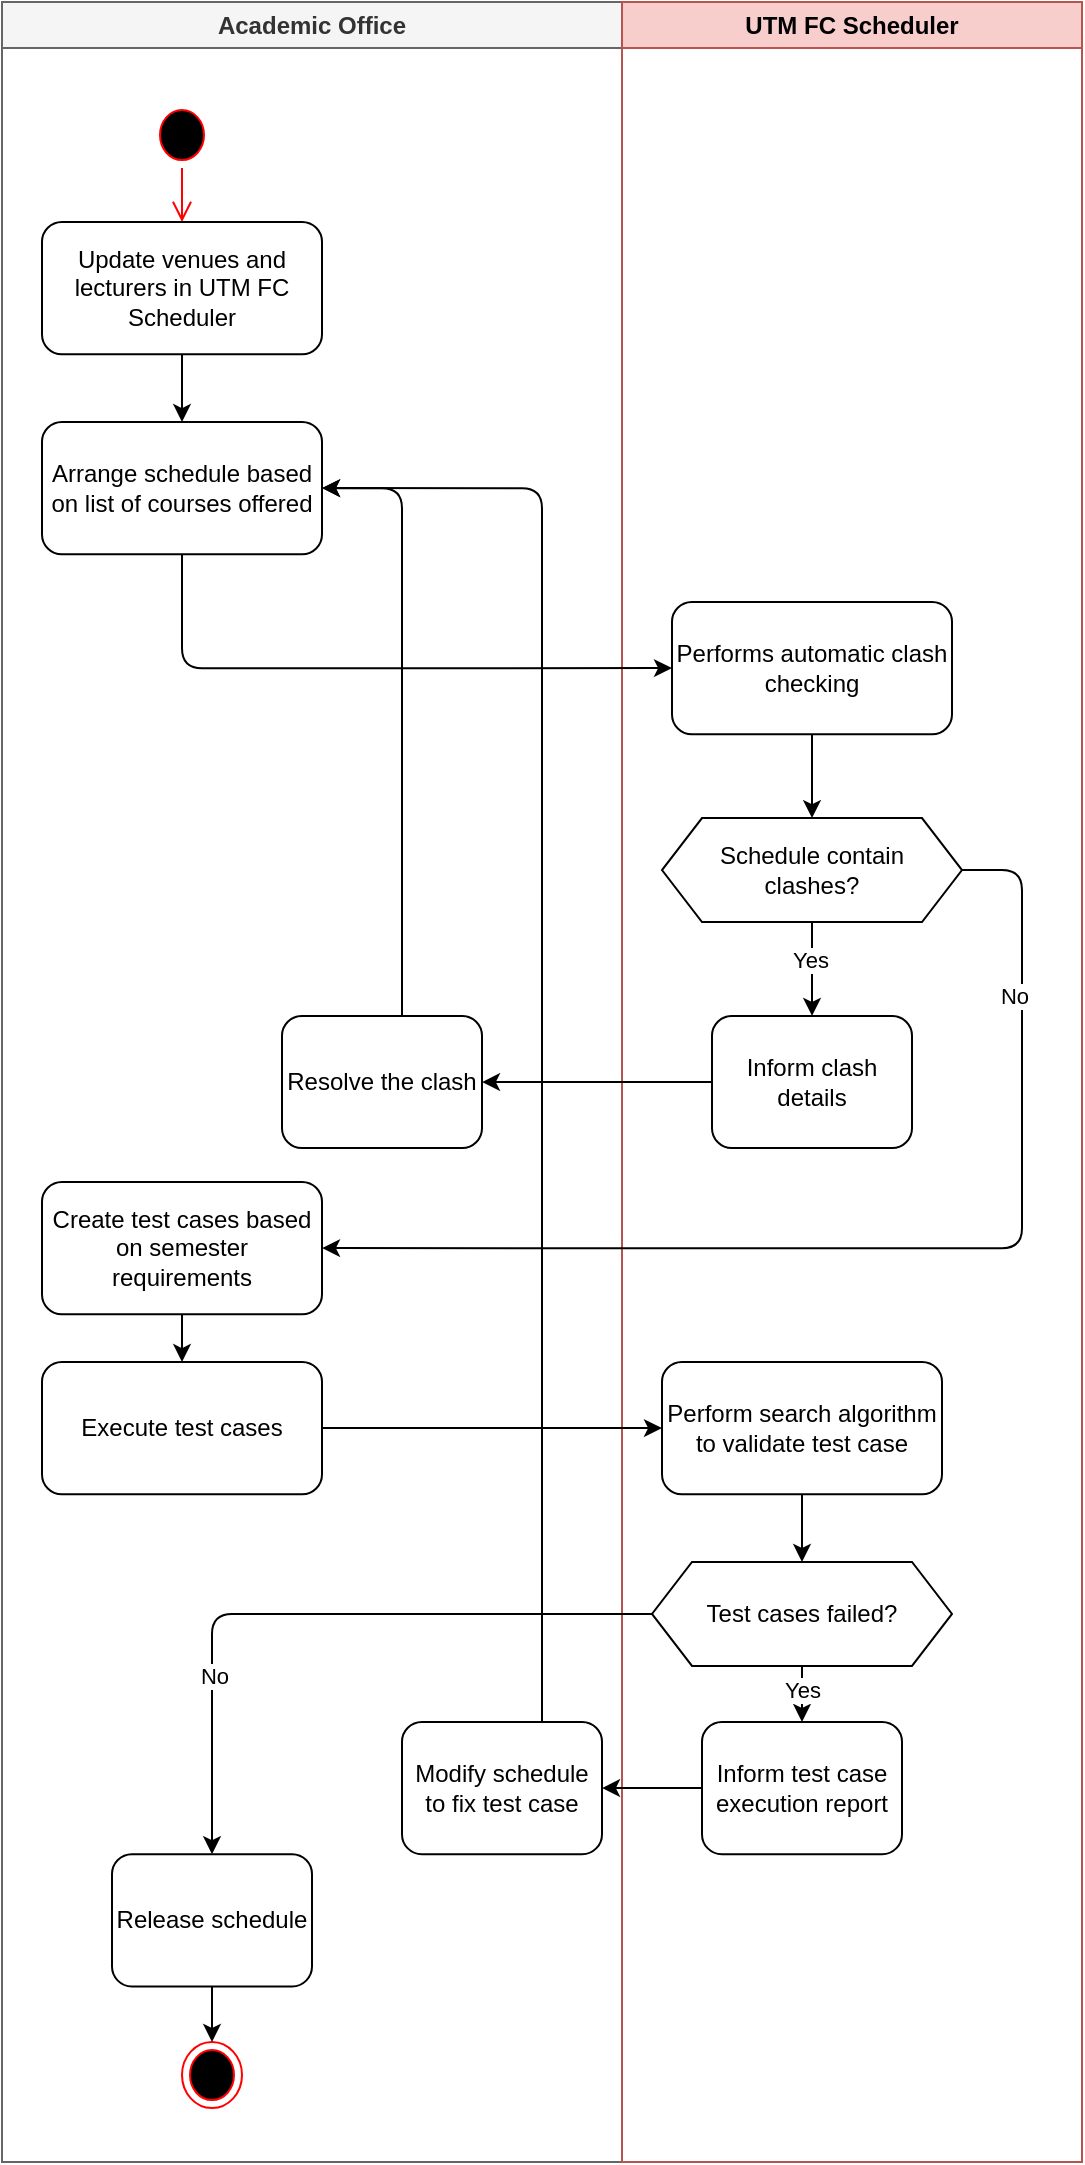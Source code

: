<mxfile>
    <diagram id="wJlEmVJIDZT2ogUQ0o0N" name="Page-1">
        <mxGraphModel dx="1823" dy="736" grid="1" gridSize="10" guides="1" tooltips="1" connect="1" arrows="1" fold="1" page="1" pageScale="1" pageWidth="850" pageHeight="1100" math="0" shadow="0">
            <root>
                <mxCell id="0"/>
                <mxCell id="1" parent="0"/>
                <mxCell id="121" value="" style="group" vertex="1" connectable="0" parent="1">
                    <mxGeometry x="-120" y="50" width="540" height="1080" as="geometry"/>
                </mxCell>
                <mxCell id="5" value="Academic Office" style="swimlane;whiteSpace=wrap;html=1;fillColor=#f5f5f5;fontColor=#333333;strokeColor=#666666;" parent="121" vertex="1">
                    <mxGeometry width="310" height="1080" as="geometry"/>
                </mxCell>
                <mxCell id="6" value="" style="ellipse;html=1;shape=startState;fillColor=#000000;strokeColor=#ff0000;" parent="5" vertex="1">
                    <mxGeometry x="75" y="50.003" width="30" height="33.056" as="geometry"/>
                </mxCell>
                <mxCell id="7" value="" style="edgeStyle=orthogonalEdgeStyle;html=1;verticalAlign=bottom;endArrow=open;endSize=8;strokeColor=#ff0000;" parent="5" source="6" edge="1">
                    <mxGeometry relative="1" as="geometry">
                        <mxPoint x="90" y="110" as="targetPoint"/>
                    </mxGeometry>
                </mxCell>
                <mxCell id="8" value="" style="ellipse;html=1;shape=endState;fillColor=#000000;strokeColor=#ff0000;" parent="5" vertex="1">
                    <mxGeometry x="90" y="1019.997" width="30" height="33.056" as="geometry"/>
                </mxCell>
                <mxCell id="58" style="edgeStyle=none;html=1;entryX=0.5;entryY=0;entryDx=0;entryDy=0;" parent="5" source="20" target="57" edge="1">
                    <mxGeometry relative="1" as="geometry"/>
                </mxCell>
                <mxCell id="20" value="Update venues and lecturers in UTM FC Scheduler" style="rounded=1;whiteSpace=wrap;html=1;" parent="5" vertex="1">
                    <mxGeometry x="20" y="110.004" width="140" height="66.111" as="geometry"/>
                </mxCell>
                <mxCell id="57" value="Arrange schedule based on list of courses offered" style="rounded=1;whiteSpace=wrap;html=1;" parent="5" vertex="1">
                    <mxGeometry x="20" y="210.004" width="140" height="66.111" as="geometry"/>
                </mxCell>
                <mxCell id="97" style="edgeStyle=orthogonalEdgeStyle;html=1;entryX=1;entryY=0.5;entryDx=0;entryDy=0;" parent="5" source="90" target="57" edge="1">
                    <mxGeometry relative="1" as="geometry">
                        <Array as="points">
                            <mxPoint x="200" y="243"/>
                        </Array>
                    </mxGeometry>
                </mxCell>
                <mxCell id="90" value="Resolve the clash" style="rounded=1;whiteSpace=wrap;html=1;" parent="5" vertex="1">
                    <mxGeometry x="140" y="506.95" width="100" height="66.11" as="geometry"/>
                </mxCell>
                <mxCell id="100" style="edgeStyle=orthogonalEdgeStyle;html=1;" parent="5" source="98" target="99" edge="1">
                    <mxGeometry relative="1" as="geometry"/>
                </mxCell>
                <mxCell id="98" value="Create test cases based on semester requirements" style="rounded=1;whiteSpace=wrap;html=1;" parent="5" vertex="1">
                    <mxGeometry x="20" y="590.004" width="140" height="66.111" as="geometry"/>
                </mxCell>
                <mxCell id="99" value="Execute test cases" style="rounded=1;whiteSpace=wrap;html=1;" parent="5" vertex="1">
                    <mxGeometry x="20" y="680.004" width="140" height="66.111" as="geometry"/>
                </mxCell>
                <mxCell id="113" style="edgeStyle=orthogonalEdgeStyle;html=1;entryX=1;entryY=0.5;entryDx=0;entryDy=0;" parent="5" source="111" target="57" edge="1">
                    <mxGeometry relative="1" as="geometry">
                        <Array as="points">
                            <mxPoint x="270" y="243"/>
                        </Array>
                    </mxGeometry>
                </mxCell>
                <mxCell id="111" value="Modify schedule to fix test case" style="rounded=1;whiteSpace=wrap;html=1;" parent="5" vertex="1">
                    <mxGeometry x="200" y="860" width="100" height="66.11" as="geometry"/>
                </mxCell>
                <mxCell id="120" style="edgeStyle=orthogonalEdgeStyle;html=1;" parent="5" source="117" target="8" edge="1">
                    <mxGeometry relative="1" as="geometry"/>
                </mxCell>
                <mxCell id="117" value="Release schedule" style="rounded=1;whiteSpace=wrap;html=1;" parent="5" vertex="1">
                    <mxGeometry x="55" y="926.11" width="100" height="66.11" as="geometry"/>
                </mxCell>
                <mxCell id="74" value="UTM FC Scheduler" style="swimlane;whiteSpace=wrap;html=1;fillColor=#f8cecc;strokeColor=#b85450;" parent="121" vertex="1">
                    <mxGeometry x="310" width="230" height="1080" as="geometry"/>
                </mxCell>
                <mxCell id="93" style="edgeStyle=orthogonalEdgeStyle;html=1;" parent="74" source="18" target="91" edge="1">
                    <mxGeometry relative="1" as="geometry"/>
                </mxCell>
                <mxCell id="96" value="Yes" style="edgeLabel;html=1;align=center;verticalAlign=middle;resizable=0;points=[];" parent="93" vertex="1" connectable="0">
                    <mxGeometry x="-0.205" y="-1" relative="1" as="geometry">
                        <mxPoint as="offset"/>
                    </mxGeometry>
                </mxCell>
                <mxCell id="18" value="Schedule contain &lt;br&gt;clashes?" style="shape=hexagon;perimeter=hexagonPerimeter2;whiteSpace=wrap;html=1;fixedSize=1;" parent="74" vertex="1">
                    <mxGeometry x="20" y="408.06" width="150" height="51.94" as="geometry"/>
                </mxCell>
                <mxCell id="88" style="edgeStyle=orthogonalEdgeStyle;html=1;" parent="74" source="86" target="18" edge="1">
                    <mxGeometry relative="1" as="geometry"/>
                </mxCell>
                <mxCell id="86" value="Performs automatic clash checking" style="rounded=1;whiteSpace=wrap;html=1;" parent="74" vertex="1">
                    <mxGeometry x="25" y="300.004" width="140" height="66.111" as="geometry"/>
                </mxCell>
                <mxCell id="91" value="Inform clash details" style="rounded=1;whiteSpace=wrap;html=1;" parent="74" vertex="1">
                    <mxGeometry x="45" y="506.94" width="100" height="66.11" as="geometry"/>
                </mxCell>
                <mxCell id="107" style="edgeStyle=orthogonalEdgeStyle;html=1;" parent="74" source="104" target="106" edge="1">
                    <mxGeometry relative="1" as="geometry"/>
                </mxCell>
                <mxCell id="104" value="Perform search algorithm to validate test case" style="rounded=1;whiteSpace=wrap;html=1;" parent="74" vertex="1">
                    <mxGeometry x="20" y="680.004" width="140" height="66.111" as="geometry"/>
                </mxCell>
                <mxCell id="109" style="edgeStyle=orthogonalEdgeStyle;html=1;" parent="74" source="106" target="108" edge="1">
                    <mxGeometry relative="1" as="geometry">
                        <Array as="points">
                            <mxPoint x="90" y="850"/>
                            <mxPoint x="90" y="850"/>
                        </Array>
                    </mxGeometry>
                </mxCell>
                <mxCell id="114" value="Yes" style="edgeLabel;html=1;align=center;verticalAlign=middle;resizable=0;points=[];" parent="109" vertex="1" connectable="0">
                    <mxGeometry x="-0.175" relative="1" as="geometry">
                        <mxPoint as="offset"/>
                    </mxGeometry>
                </mxCell>
                <mxCell id="106" value="Test cases failed?" style="shape=hexagon;perimeter=hexagonPerimeter2;whiteSpace=wrap;html=1;fixedSize=1;" parent="74" vertex="1">
                    <mxGeometry x="15" y="780" width="150" height="51.94" as="geometry"/>
                </mxCell>
                <mxCell id="108" value="Inform test case execution report" style="rounded=1;whiteSpace=wrap;html=1;" parent="74" vertex="1">
                    <mxGeometry x="40" y="860" width="100" height="66.11" as="geometry"/>
                </mxCell>
                <mxCell id="87" style="edgeStyle=orthogonalEdgeStyle;html=1;entryX=0;entryY=0.5;entryDx=0;entryDy=0;" parent="121" source="57" target="86" edge="1">
                    <mxGeometry relative="1" as="geometry">
                        <Array as="points">
                            <mxPoint x="90" y="333"/>
                        </Array>
                    </mxGeometry>
                </mxCell>
                <mxCell id="94" style="edgeStyle=orthogonalEdgeStyle;html=1;" parent="121" source="91" target="90" edge="1">
                    <mxGeometry relative="1" as="geometry"/>
                </mxCell>
                <mxCell id="102" style="edgeStyle=orthogonalEdgeStyle;html=1;entryX=1;entryY=0.5;entryDx=0;entryDy=0;" parent="121" source="18" target="98" edge="1">
                    <mxGeometry relative="1" as="geometry">
                        <Array as="points">
                            <mxPoint x="510" y="434"/>
                            <mxPoint x="510" y="623"/>
                        </Array>
                    </mxGeometry>
                </mxCell>
                <mxCell id="103" value="No" style="edgeLabel;html=1;align=center;verticalAlign=middle;resizable=0;points=[];" parent="102" vertex="1" connectable="0">
                    <mxGeometry x="-0.675" y="-4" relative="1" as="geometry">
                        <mxPoint as="offset"/>
                    </mxGeometry>
                </mxCell>
                <mxCell id="105" style="edgeStyle=orthogonalEdgeStyle;html=1;" parent="121" source="99" target="104" edge="1">
                    <mxGeometry relative="1" as="geometry"/>
                </mxCell>
                <mxCell id="112" style="edgeStyle=orthogonalEdgeStyle;html=1;" parent="121" source="108" target="111" edge="1">
                    <mxGeometry relative="1" as="geometry"/>
                </mxCell>
                <mxCell id="118" style="edgeStyle=orthogonalEdgeStyle;html=1;" parent="121" source="106" target="117" edge="1">
                    <mxGeometry relative="1" as="geometry"/>
                </mxCell>
                <mxCell id="119" value="No" style="edgeLabel;html=1;align=center;verticalAlign=middle;resizable=0;points=[];" parent="118" vertex="1" connectable="0">
                    <mxGeometry x="0.477" y="1" relative="1" as="geometry">
                        <mxPoint as="offset"/>
                    </mxGeometry>
                </mxCell>
            </root>
        </mxGraphModel>
    </diagram>
</mxfile>
